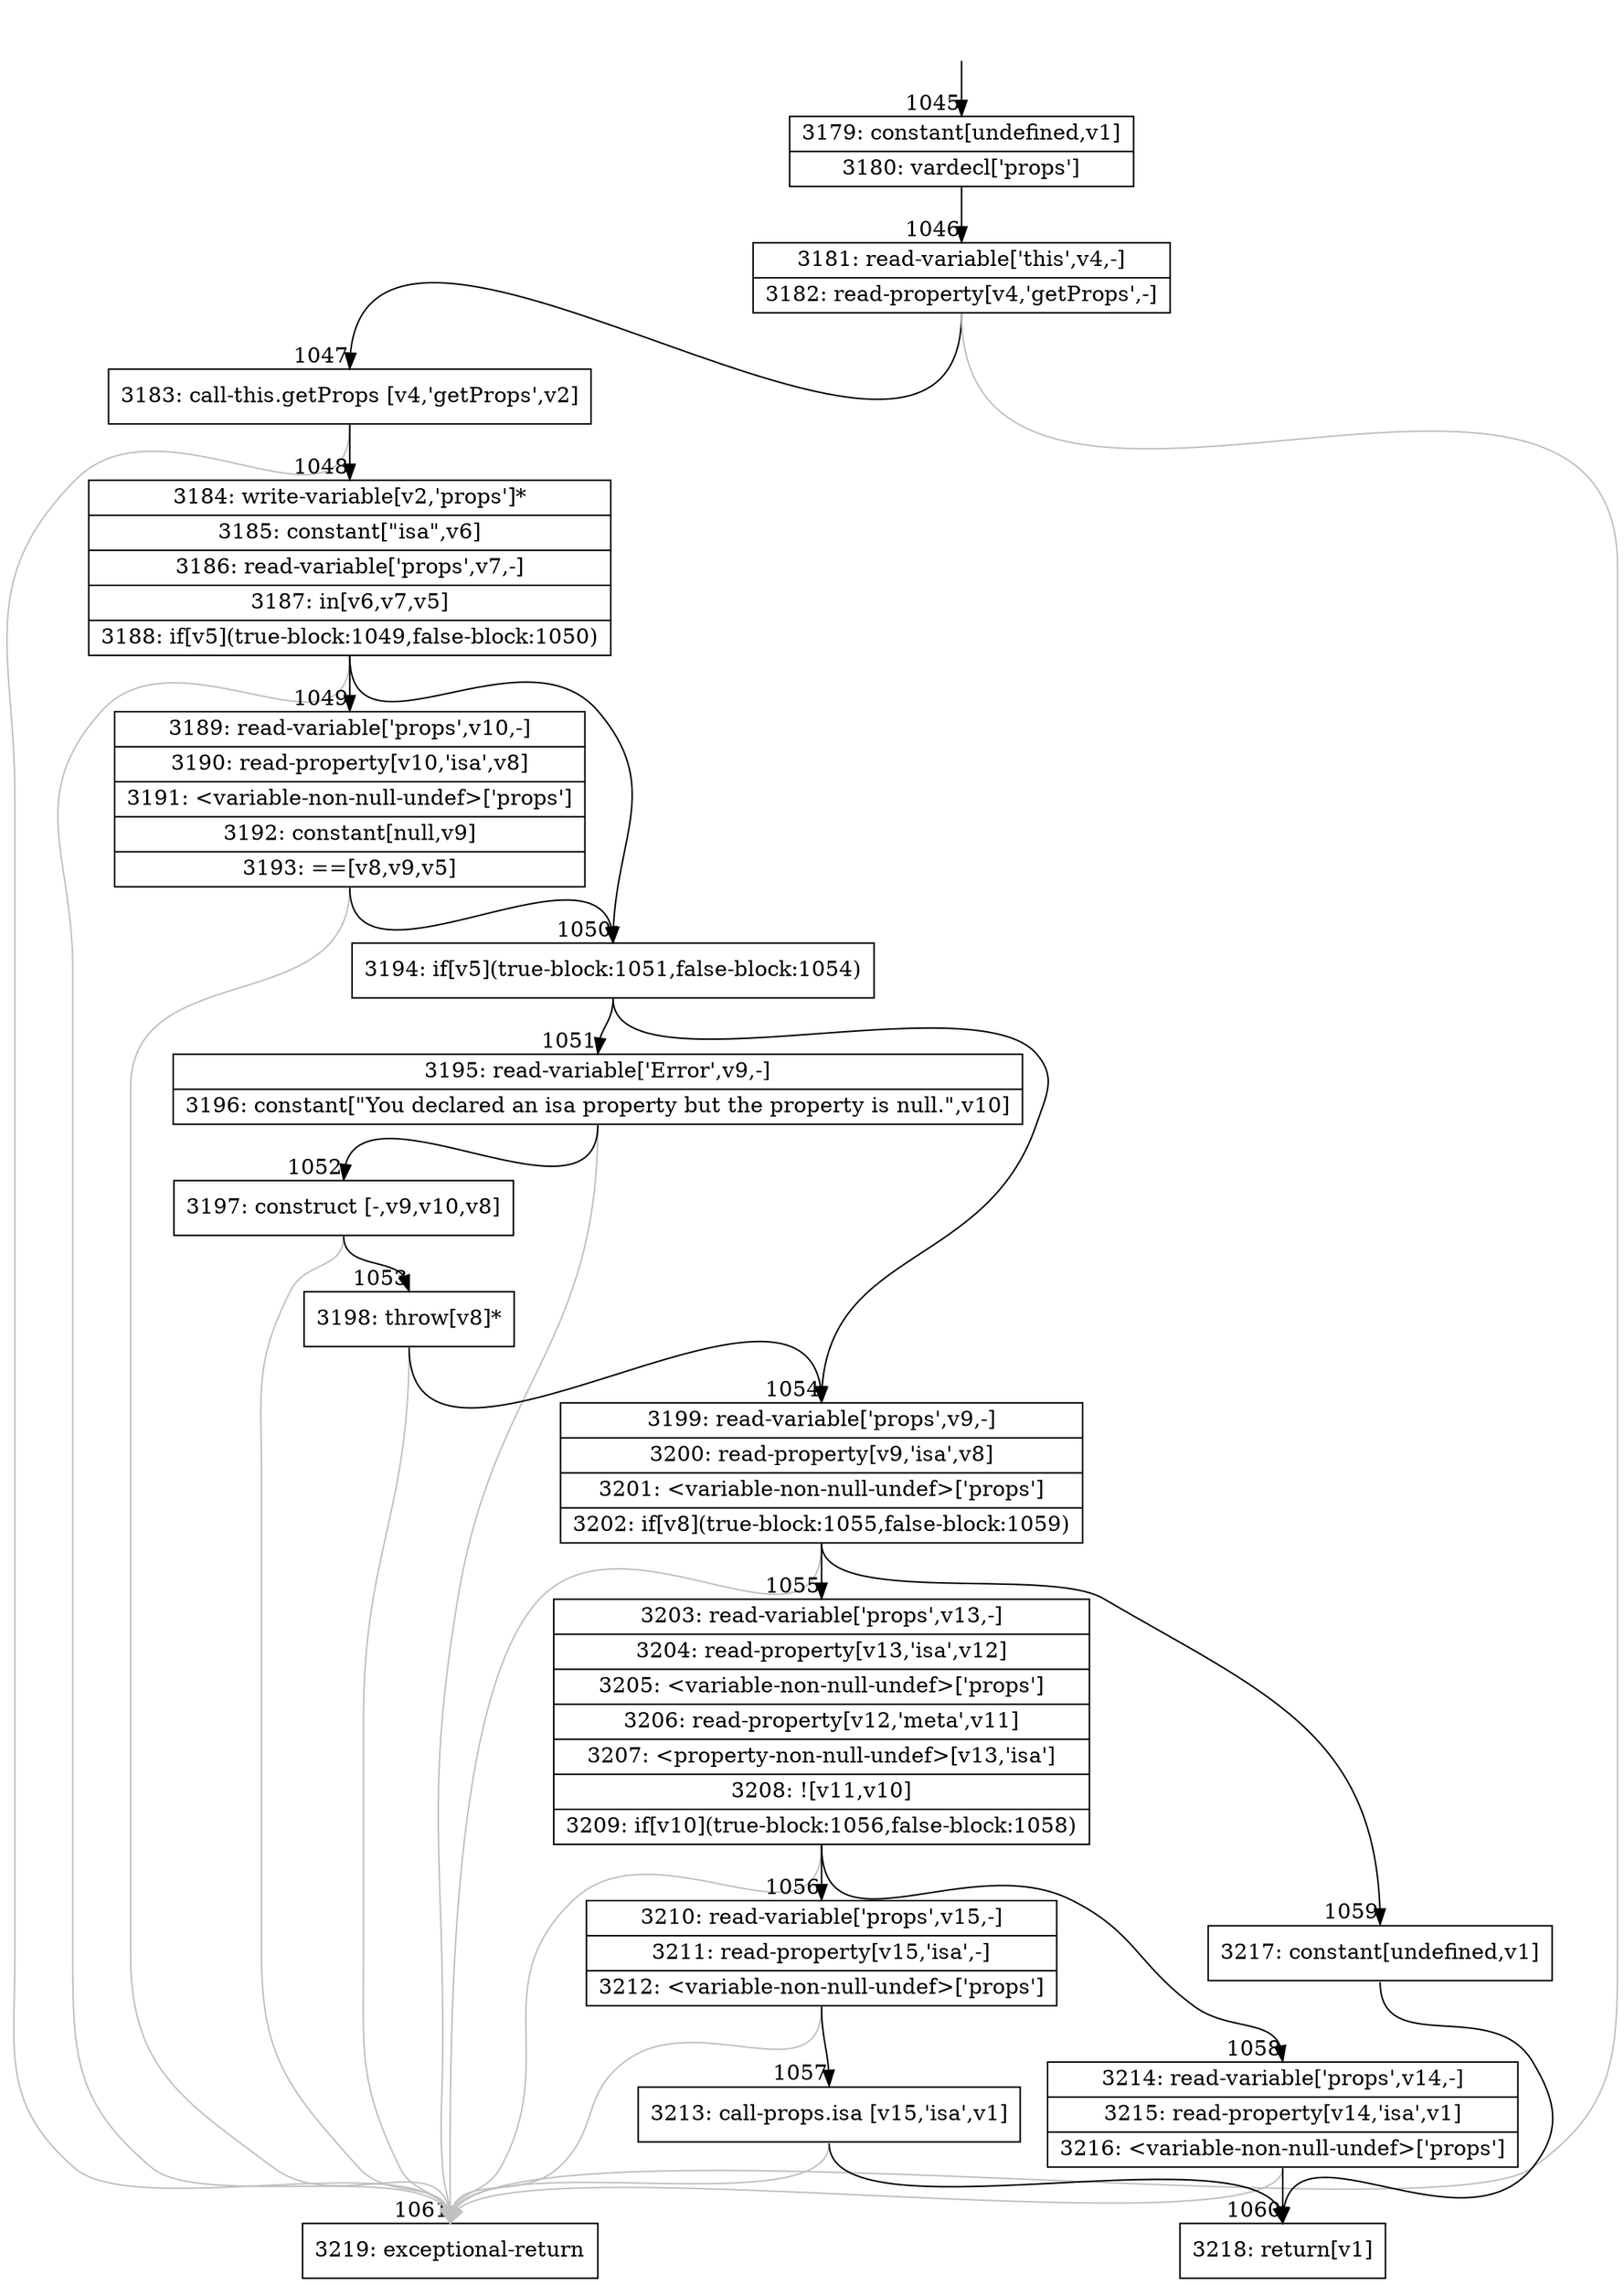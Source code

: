 digraph {
rankdir="TD"
BB_entry128[shape=none,label=""];
BB_entry128 -> BB1045 [tailport=s, headport=n, headlabel="    1045"]
BB1045 [shape=record label="{3179: constant[undefined,v1]|3180: vardecl['props']}" ] 
BB1045 -> BB1046 [tailport=s, headport=n, headlabel="      1046"]
BB1046 [shape=record label="{3181: read-variable['this',v4,-]|3182: read-property[v4,'getProps',-]}" ] 
BB1046 -> BB1047 [tailport=s, headport=n, headlabel="      1047"]
BB1046 -> BB1061 [tailport=s, headport=n, color=gray, headlabel="      1061"]
BB1047 [shape=record label="{3183: call-this.getProps [v4,'getProps',v2]}" ] 
BB1047 -> BB1048 [tailport=s, headport=n, headlabel="      1048"]
BB1047 -> BB1061 [tailport=s, headport=n, color=gray]
BB1048 [shape=record label="{3184: write-variable[v2,'props']*|3185: constant[\"isa\",v6]|3186: read-variable['props',v7,-]|3187: in[v6,v7,v5]|3188: if[v5](true-block:1049,false-block:1050)}" ] 
BB1048 -> BB1050 [tailport=s, headport=n, headlabel="      1050"]
BB1048 -> BB1049 [tailport=s, headport=n, headlabel="      1049"]
BB1048 -> BB1061 [tailport=s, headport=n, color=gray]
BB1049 [shape=record label="{3189: read-variable['props',v10,-]|3190: read-property[v10,'isa',v8]|3191: \<variable-non-null-undef\>['props']|3192: constant[null,v9]|3193: ==[v8,v9,v5]}" ] 
BB1049 -> BB1050 [tailport=s, headport=n]
BB1049 -> BB1061 [tailport=s, headport=n, color=gray]
BB1050 [shape=record label="{3194: if[v5](true-block:1051,false-block:1054)}" ] 
BB1050 -> BB1051 [tailport=s, headport=n, headlabel="      1051"]
BB1050 -> BB1054 [tailport=s, headport=n, headlabel="      1054"]
BB1051 [shape=record label="{3195: read-variable['Error',v9,-]|3196: constant[\"You declared an isa property but the property is null.\",v10]}" ] 
BB1051 -> BB1052 [tailport=s, headport=n, headlabel="      1052"]
BB1051 -> BB1061 [tailport=s, headport=n, color=gray]
BB1052 [shape=record label="{3197: construct [-,v9,v10,v8]}" ] 
BB1052 -> BB1053 [tailport=s, headport=n, headlabel="      1053"]
BB1052 -> BB1061 [tailport=s, headport=n, color=gray]
BB1053 [shape=record label="{3198: throw[v8]*}" ] 
BB1053 -> BB1054 [tailport=s, headport=n]
BB1053 -> BB1061 [tailport=s, headport=n, color=gray]
BB1054 [shape=record label="{3199: read-variable['props',v9,-]|3200: read-property[v9,'isa',v8]|3201: \<variable-non-null-undef\>['props']|3202: if[v8](true-block:1055,false-block:1059)}" ] 
BB1054 -> BB1055 [tailport=s, headport=n, headlabel="      1055"]
BB1054 -> BB1059 [tailport=s, headport=n, headlabel="      1059"]
BB1054 -> BB1061 [tailport=s, headport=n, color=gray]
BB1055 [shape=record label="{3203: read-variable['props',v13,-]|3204: read-property[v13,'isa',v12]|3205: \<variable-non-null-undef\>['props']|3206: read-property[v12,'meta',v11]|3207: \<property-non-null-undef\>[v13,'isa']|3208: ![v11,v10]|3209: if[v10](true-block:1056,false-block:1058)}" ] 
BB1055 -> BB1056 [tailport=s, headport=n, headlabel="      1056"]
BB1055 -> BB1058 [tailport=s, headport=n, headlabel="      1058"]
BB1055 -> BB1061 [tailport=s, headport=n, color=gray]
BB1056 [shape=record label="{3210: read-variable['props',v15,-]|3211: read-property[v15,'isa',-]|3212: \<variable-non-null-undef\>['props']}" ] 
BB1056 -> BB1057 [tailport=s, headport=n, headlabel="      1057"]
BB1056 -> BB1061 [tailport=s, headport=n, color=gray]
BB1057 [shape=record label="{3213: call-props.isa [v15,'isa',v1]}" ] 
BB1057 -> BB1060 [tailport=s, headport=n, headlabel="      1060"]
BB1057 -> BB1061 [tailport=s, headport=n, color=gray]
BB1058 [shape=record label="{3214: read-variable['props',v14,-]|3215: read-property[v14,'isa',v1]|3216: \<variable-non-null-undef\>['props']}" ] 
BB1058 -> BB1060 [tailport=s, headport=n]
BB1058 -> BB1061 [tailport=s, headport=n, color=gray]
BB1059 [shape=record label="{3217: constant[undefined,v1]}" ] 
BB1059 -> BB1060 [tailport=s, headport=n]
BB1060 [shape=record label="{3218: return[v1]}" ] 
BB1061 [shape=record label="{3219: exceptional-return}" ] 
//#$~ 1220
}
